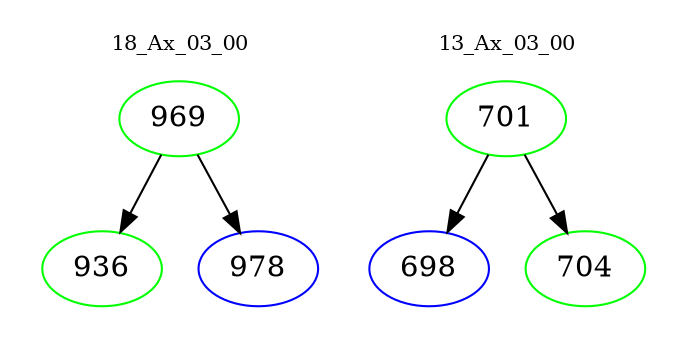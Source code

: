 digraph{
subgraph cluster_0 {
color = white
label = "18_Ax_03_00";
fontsize=10;
T0_969 [label="969", color="green"]
T0_969 -> T0_936 [color="black"]
T0_936 [label="936", color="green"]
T0_969 -> T0_978 [color="black"]
T0_978 [label="978", color="blue"]
}
subgraph cluster_1 {
color = white
label = "13_Ax_03_00";
fontsize=10;
T1_701 [label="701", color="green"]
T1_701 -> T1_698 [color="black"]
T1_698 [label="698", color="blue"]
T1_701 -> T1_704 [color="black"]
T1_704 [label="704", color="green"]
}
}
